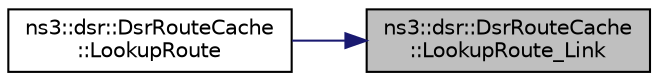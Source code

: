 digraph "ns3::dsr::DsrRouteCache::LookupRoute_Link"
{
 // LATEX_PDF_SIZE
  edge [fontname="Helvetica",fontsize="10",labelfontname="Helvetica",labelfontsize="10"];
  node [fontname="Helvetica",fontsize="10",shape=record];
  rankdir="RL";
  Node1 [label="ns3::dsr::DsrRouteCache\l::LookupRoute_Link",height=0.2,width=0.4,color="black", fillcolor="grey75", style="filled", fontcolor="black",tooltip="used by LookupRoute when LinkCache"];
  Node1 -> Node2 [dir="back",color="midnightblue",fontsize="10",style="solid",fontname="Helvetica"];
  Node2 [label="ns3::dsr::DsrRouteCache\l::LookupRoute",height=0.2,width=0.4,color="black", fillcolor="white", style="filled",URL="$classns3_1_1dsr_1_1_dsr_route_cache.html#a563d72057fbabedafb85907ea79d692f",tooltip="Lookup route cache entry with destination address dst."];
}

